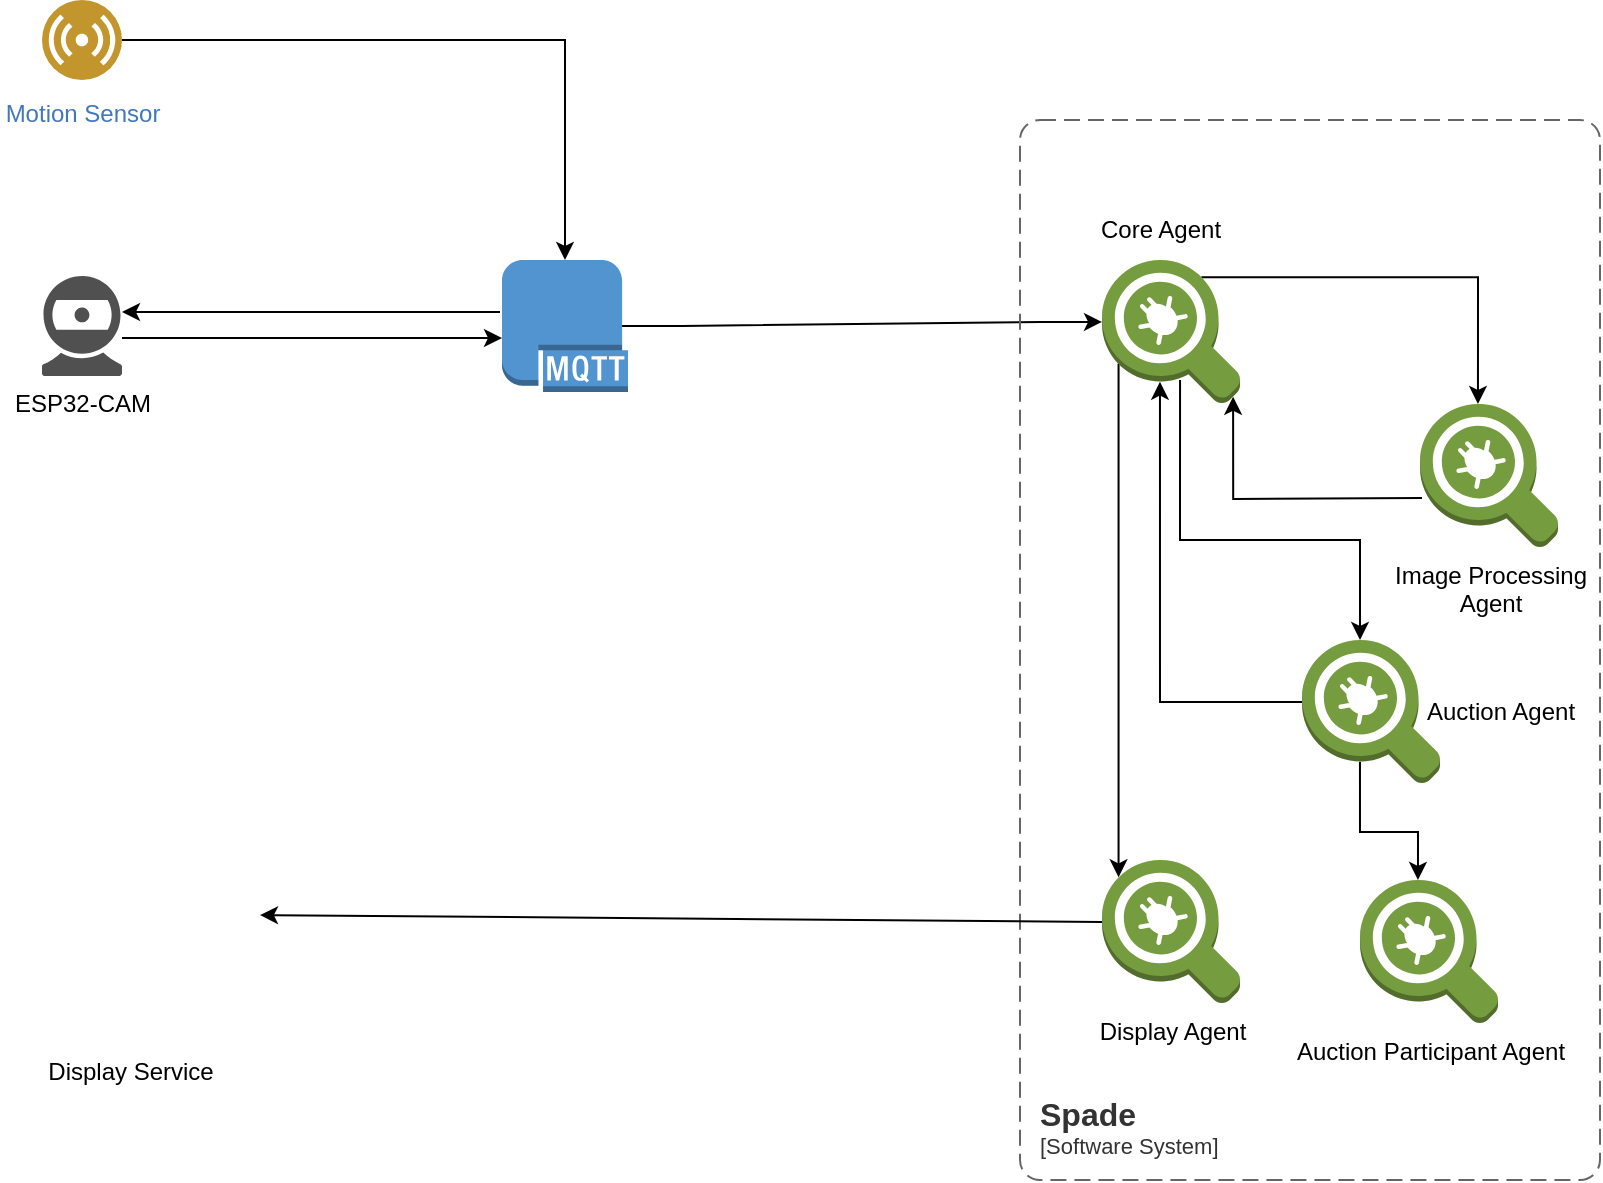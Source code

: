 <mxfile version="21.5.0" type="device">
  <diagram name="Page-1" id="j4KkUrHmV3GWsaagCfpN">
    <mxGraphModel dx="1318" dy="467" grid="1" gridSize="10" guides="1" tooltips="1" connect="1" arrows="1" fold="1" page="1" pageScale="1" pageWidth="850" pageHeight="1100" math="0" shadow="0">
      <root>
        <mxCell id="0" />
        <mxCell id="1" parent="0" />
        <mxCell id="eT5R83WgRnjZct5-d_Fm-3" value="ESP32-CAM" style="sketch=0;pointerEvents=1;shadow=0;dashed=0;html=1;strokeColor=none;fillColor=#505050;labelPosition=center;verticalLabelPosition=bottom;verticalAlign=top;outlineConnect=0;align=center;shape=mxgraph.office.devices.webcam;" parent="1" vertex="1">
          <mxGeometry x="61" y="168" width="40" height="50" as="geometry" />
        </mxCell>
        <mxCell id="eT5R83WgRnjZct5-d_Fm-21" style="edgeStyle=entityRelationEdgeStyle;rounded=0;orthogonalLoop=1;jettySize=auto;html=1;strokeColor=default;exitX=0.95;exitY=0.5;exitDx=0;exitDy=0;exitPerimeter=0;entryX=0;entryY=0.43;entryDx=0;entryDy=0;entryPerimeter=0;" parent="1" source="eT5R83WgRnjZct5-d_Fm-38" target="eT5R83WgRnjZct5-d_Fm-32" edge="1">
          <mxGeometry relative="1" as="geometry">
            <mxPoint x="359" y="189" as="sourcePoint" />
            <mxPoint x="591" y="166" as="targetPoint" />
          </mxGeometry>
        </mxCell>
        <mxCell id="eT5R83WgRnjZct5-d_Fm-16" style="edgeStyle=orthogonalEdgeStyle;rounded=0;orthogonalLoop=1;jettySize=auto;html=1;entryX=0.5;entryY=0;entryDx=0;entryDy=0;entryPerimeter=0;" parent="1" source="eT5R83WgRnjZct5-d_Fm-8" target="eT5R83WgRnjZct5-d_Fm-38" edge="1">
          <mxGeometry relative="1" as="geometry">
            <mxPoint x="320" y="154.625" as="targetPoint" />
          </mxGeometry>
        </mxCell>
        <mxCell id="eT5R83WgRnjZct5-d_Fm-8" value="Motion Sensor" style="image;aspect=fixed;perimeter=ellipsePerimeter;html=1;align=center;shadow=0;dashed=0;fontColor=#4277BB;labelBackgroundColor=default;fontSize=12;spacingTop=3;image=img/lib/ibm/users/sensor.svg;" parent="1" vertex="1">
          <mxGeometry x="61" y="30" width="40" height="40" as="geometry" />
        </mxCell>
        <mxCell id="eT5R83WgRnjZct5-d_Fm-14" value="Display Service" style="shape=image;html=1;verticalAlign=top;verticalLabelPosition=bottom;labelBackgroundColor=#ffffff;imageAspect=0;aspect=fixed;image=https://cdn4.iconfinder.com/data/icons/48-bubbles/48/24.TV-128.png" parent="1" vertex="1">
          <mxGeometry x="40" y="422" width="130" height="130" as="geometry" />
        </mxCell>
        <mxCell id="bg-rTcQURb47KX6NMPc5-14" style="edgeStyle=orthogonalEdgeStyle;rounded=0;orthogonalLoop=1;jettySize=auto;html=1;exitX=0;exitY=0.43;exitDx=0;exitDy=0;exitPerimeter=0;entryX=0.95;entryY=0.95;entryDx=0;entryDy=0;entryPerimeter=0;" parent="1" edge="1" target="eT5R83WgRnjZct5-d_Fm-32">
          <mxGeometry relative="1" as="geometry">
            <mxPoint x="751" y="278.96" as="sourcePoint" />
            <mxPoint x="660" y="220" as="targetPoint" />
          </mxGeometry>
        </mxCell>
        <mxCell id="eT5R83WgRnjZct5-d_Fm-22" value="&lt;div&gt;Image Processing &lt;br&gt;Agent&lt;/div&gt;&lt;div&gt;&lt;br&gt;&lt;/div&gt;" style="outlineConnect=0;dashed=0;verticalLabelPosition=bottom;verticalAlign=top;align=center;html=1;shape=mxgraph.aws3.agent;fillColor=#759C3E;gradientColor=none;" parent="1" vertex="1">
          <mxGeometry x="750" y="232" width="69" height="72" as="geometry" />
        </mxCell>
        <mxCell id="eT5R83WgRnjZct5-d_Fm-26" value="&lt;div&gt;Display Agent&lt;/div&gt;" style="outlineConnect=0;dashed=0;verticalLabelPosition=bottom;verticalAlign=top;align=center;html=1;shape=mxgraph.aws3.agent;fillColor=#759C3E;gradientColor=none;" parent="1" vertex="1">
          <mxGeometry x="591" y="460" width="69" height="72" as="geometry" />
        </mxCell>
        <object placeholders="1" c4Name="Spade" c4Type="SystemScopeBoundary" c4Application="Software System" label="&lt;font style=&quot;font-size: 16px&quot;&gt;&lt;b&gt;&lt;div style=&quot;text-align: left&quot;&gt;%c4Name%&lt;/div&gt;&lt;/b&gt;&lt;/font&gt;&lt;div style=&quot;text-align: left&quot;&gt;[%c4Application%]&lt;/div&gt;" id="eT5R83WgRnjZct5-d_Fm-31">
          <mxCell style="rounded=1;fontSize=11;whiteSpace=wrap;html=1;dashed=1;arcSize=20;fillColor=none;strokeColor=#666666;fontColor=#333333;labelBackgroundColor=none;align=left;verticalAlign=bottom;labelBorderColor=none;spacingTop=0;spacing=10;dashPattern=8 4;metaEdit=1;rotatable=0;perimeter=rectanglePerimeter;noLabel=0;labelPadding=0;allowArrows=0;connectable=0;expand=0;recursiveResize=0;editable=1;pointerEvents=0;absoluteArcSize=1;points=[[0.25,0,0],[0.5,0,0],[0.75,0,0],[1,0.25,0],[1,0.5,0],[1,0.75,0],[0.75,1,0],[0.5,1,0],[0.25,1,0],[0,0.75,0],[0,0.5,0],[0,0.25,0]];" parent="1" vertex="1">
            <mxGeometry x="550" y="90" width="290" height="530" as="geometry" />
          </mxCell>
        </object>
        <mxCell id="bg-rTcQURb47KX6NMPc5-8" style="edgeStyle=orthogonalEdgeStyle;rounded=0;orthogonalLoop=1;jettySize=auto;html=1;" parent="1" edge="1">
          <mxGeometry relative="1" as="geometry">
            <mxPoint x="630.03" y="220" as="sourcePoint" />
            <mxPoint x="720" y="350" as="targetPoint" />
            <Array as="points">
              <mxPoint x="630" y="300" />
              <mxPoint x="720" y="300" />
            </Array>
          </mxGeometry>
        </mxCell>
        <mxCell id="bg-rTcQURb47KX6NMPc5-13" style="edgeStyle=orthogonalEdgeStyle;rounded=0;orthogonalLoop=1;jettySize=auto;html=1;exitX=0.72;exitY=0.12;exitDx=0;exitDy=0;exitPerimeter=0;entryX=0.42;entryY=0;entryDx=0;entryDy=0;entryPerimeter=0;" parent="1" source="eT5R83WgRnjZct5-d_Fm-32" target="eT5R83WgRnjZct5-d_Fm-22" edge="1">
          <mxGeometry relative="1" as="geometry">
            <mxPoint x="720" y="230" as="targetPoint" />
          </mxGeometry>
        </mxCell>
        <mxCell id="bg-rTcQURb47KX6NMPc5-16" style="edgeStyle=orthogonalEdgeStyle;rounded=0;orthogonalLoop=1;jettySize=auto;html=1;exitX=0.12;exitY=0.72;exitDx=0;exitDy=0;exitPerimeter=0;entryX=0.12;entryY=0.12;entryDx=0;entryDy=0;entryPerimeter=0;" parent="1" source="eT5R83WgRnjZct5-d_Fm-32" target="eT5R83WgRnjZct5-d_Fm-26" edge="1">
          <mxGeometry relative="1" as="geometry" />
        </mxCell>
        <mxCell id="eT5R83WgRnjZct5-d_Fm-32" value="" style="outlineConnect=0;dashed=0;verticalLabelPosition=bottom;verticalAlign=top;align=center;html=1;shape=mxgraph.aws3.agent;fillColor=#759C3E;gradientColor=none;" parent="1" vertex="1">
          <mxGeometry x="591" y="160" width="69" height="72" as="geometry" />
        </mxCell>
        <mxCell id="eT5R83WgRnjZct5-d_Fm-38" value="" style="outlineConnect=0;dashed=0;verticalLabelPosition=bottom;verticalAlign=top;align=center;html=1;shape=mxgraph.aws3.mqtt_protocol;fillColor=#5294CF;gradientColor=none;" parent="1" vertex="1">
          <mxGeometry x="291" y="160" width="63" height="66" as="geometry" />
        </mxCell>
        <mxCell id="bg-rTcQURb47KX6NMPc5-9" style="edgeStyle=orthogonalEdgeStyle;rounded=0;orthogonalLoop=1;jettySize=auto;html=1;exitX=0;exitY=0.43;exitDx=0;exitDy=0;exitPerimeter=0;entryX=0.42;entryY=0.845;entryDx=0;entryDy=0;entryPerimeter=0;" parent="1" source="2" target="eT5R83WgRnjZct5-d_Fm-32" edge="1">
          <mxGeometry relative="1" as="geometry">
            <mxPoint x="641" y="400" as="targetPoint" />
          </mxGeometry>
        </mxCell>
        <mxCell id="bg-rTcQURb47KX6NMPc5-15" style="edgeStyle=orthogonalEdgeStyle;rounded=0;orthogonalLoop=1;jettySize=auto;html=1;exitX=0.42;exitY=0.845;exitDx=0;exitDy=0;exitPerimeter=0;entryX=0.42;entryY=0;entryDx=0;entryDy=0;entryPerimeter=0;" parent="1" source="2" target="3" edge="1">
          <mxGeometry relative="1" as="geometry" />
        </mxCell>
        <mxCell id="2" value="" style="outlineConnect=0;dashed=0;verticalLabelPosition=bottom;verticalAlign=top;align=center;html=1;shape=mxgraph.aws3.agent;fillColor=#759C3E;gradientColor=none;" parent="1" vertex="1">
          <mxGeometry x="691" y="350" width="69" height="72" as="geometry" />
        </mxCell>
        <mxCell id="3" value="Auction Participant Agent" style="outlineConnect=0;dashed=0;verticalLabelPosition=bottom;verticalAlign=top;align=center;html=1;shape=mxgraph.aws3.agent;fillColor=#759C3E;gradientColor=none;" parent="1" vertex="1">
          <mxGeometry x="720" y="470" width="69" height="72" as="geometry" />
        </mxCell>
        <mxCell id="aeWYi9QPPUx6Je2VcBAC-4" value="" style="endArrow=classic;html=1;rounded=0;entryX=0;entryY=0.5;entryDx=0;entryDy=0;entryPerimeter=0;" parent="1" edge="1">
          <mxGeometry width="50" height="50" relative="1" as="geometry">
            <mxPoint x="101" y="199" as="sourcePoint" />
            <mxPoint x="291" y="199" as="targetPoint" />
          </mxGeometry>
        </mxCell>
        <mxCell id="aeWYi9QPPUx6Je2VcBAC-5" value="" style="endArrow=classic;html=1;rounded=0;exitX=0;exitY=0.43;exitDx=0;exitDy=0;exitPerimeter=0;" parent="1" source="eT5R83WgRnjZct5-d_Fm-26" target="eT5R83WgRnjZct5-d_Fm-14" edge="1">
          <mxGeometry width="50" height="50" relative="1" as="geometry">
            <mxPoint x="240" y="440" as="sourcePoint" />
            <mxPoint x="290" y="390" as="targetPoint" />
          </mxGeometry>
        </mxCell>
        <mxCell id="D_l6Cq4tTzqtWUaAvq1v-4" value="Core Agent" style="text;html=1;align=center;verticalAlign=middle;resizable=0;points=[];autosize=1;strokeColor=none;fillColor=none;" vertex="1" parent="1">
          <mxGeometry x="580" y="130" width="80" height="30" as="geometry" />
        </mxCell>
        <mxCell id="D_l6Cq4tTzqtWUaAvq1v-5" value="" style="endArrow=classic;html=1;rounded=0;" edge="1" parent="1">
          <mxGeometry width="50" height="50" relative="1" as="geometry">
            <mxPoint x="290" y="186" as="sourcePoint" />
            <mxPoint x="101" y="186" as="targetPoint" />
          </mxGeometry>
        </mxCell>
        <mxCell id="D_l6Cq4tTzqtWUaAvq1v-6" value="Auction Agent" style="text;html=1;align=center;verticalAlign=middle;resizable=0;points=[];autosize=1;strokeColor=none;fillColor=none;" vertex="1" parent="1">
          <mxGeometry x="740" y="371" width="100" height="30" as="geometry" />
        </mxCell>
      </root>
    </mxGraphModel>
  </diagram>
</mxfile>
